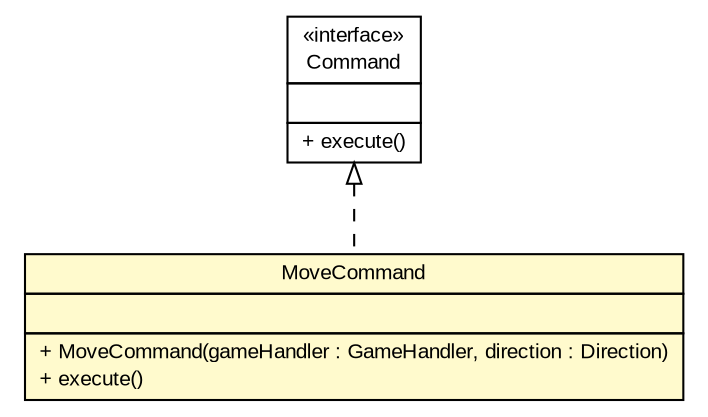 #!/usr/local/bin/dot
#
# Class diagram 
# Generated by UMLGraph version R5_6 (http://www.umlgraph.org/)
#

digraph G {
	edge [fontname="arial",fontsize=10,labelfontname="arial",labelfontsize=10];
	node [fontname="arial",fontsize=10,shape=plaintext];
	nodesep=0.25;
	ranksep=0.5;
	// com.github.tilastokeskus.matertis.core.command.MoveCommand
	c2297 [label=<<table title="com.github.tilastokeskus.matertis.core.command.MoveCommand" border="0" cellborder="1" cellspacing="0" cellpadding="2" port="p" bgcolor="lemonChiffon" href="./MoveCommand.html">
		<tr><td><table border="0" cellspacing="0" cellpadding="1">
<tr><td align="center" balign="center"> MoveCommand </td></tr>
		</table></td></tr>
		<tr><td><table border="0" cellspacing="0" cellpadding="1">
<tr><td align="left" balign="left">  </td></tr>
		</table></td></tr>
		<tr><td><table border="0" cellspacing="0" cellpadding="1">
<tr><td align="left" balign="left"> + MoveCommand(gameHandler : GameHandler, direction : Direction) </td></tr>
<tr><td align="left" balign="left"> + execute() </td></tr>
		</table></td></tr>
		</table>>, URL="./MoveCommand.html", fontname="arial", fontcolor="black", fontsize=10.0];
	// com.github.tilastokeskus.matertis.core.command.Command
	c2299 [label=<<table title="com.github.tilastokeskus.matertis.core.command.Command" border="0" cellborder="1" cellspacing="0" cellpadding="2" port="p" href="./Command.html">
		<tr><td><table border="0" cellspacing="0" cellpadding="1">
<tr><td align="center" balign="center"> &#171;interface&#187; </td></tr>
<tr><td align="center" balign="center"> Command </td></tr>
		</table></td></tr>
		<tr><td><table border="0" cellspacing="0" cellpadding="1">
<tr><td align="left" balign="left">  </td></tr>
		</table></td></tr>
		<tr><td><table border="0" cellspacing="0" cellpadding="1">
<tr><td align="left" balign="left"> + execute() </td></tr>
		</table></td></tr>
		</table>>, URL="./Command.html", fontname="arial", fontcolor="black", fontsize=10.0];
	//com.github.tilastokeskus.matertis.core.command.MoveCommand implements com.github.tilastokeskus.matertis.core.command.Command
	c2299:p -> c2297:p [dir=back,arrowtail=empty,style=dashed];
}

